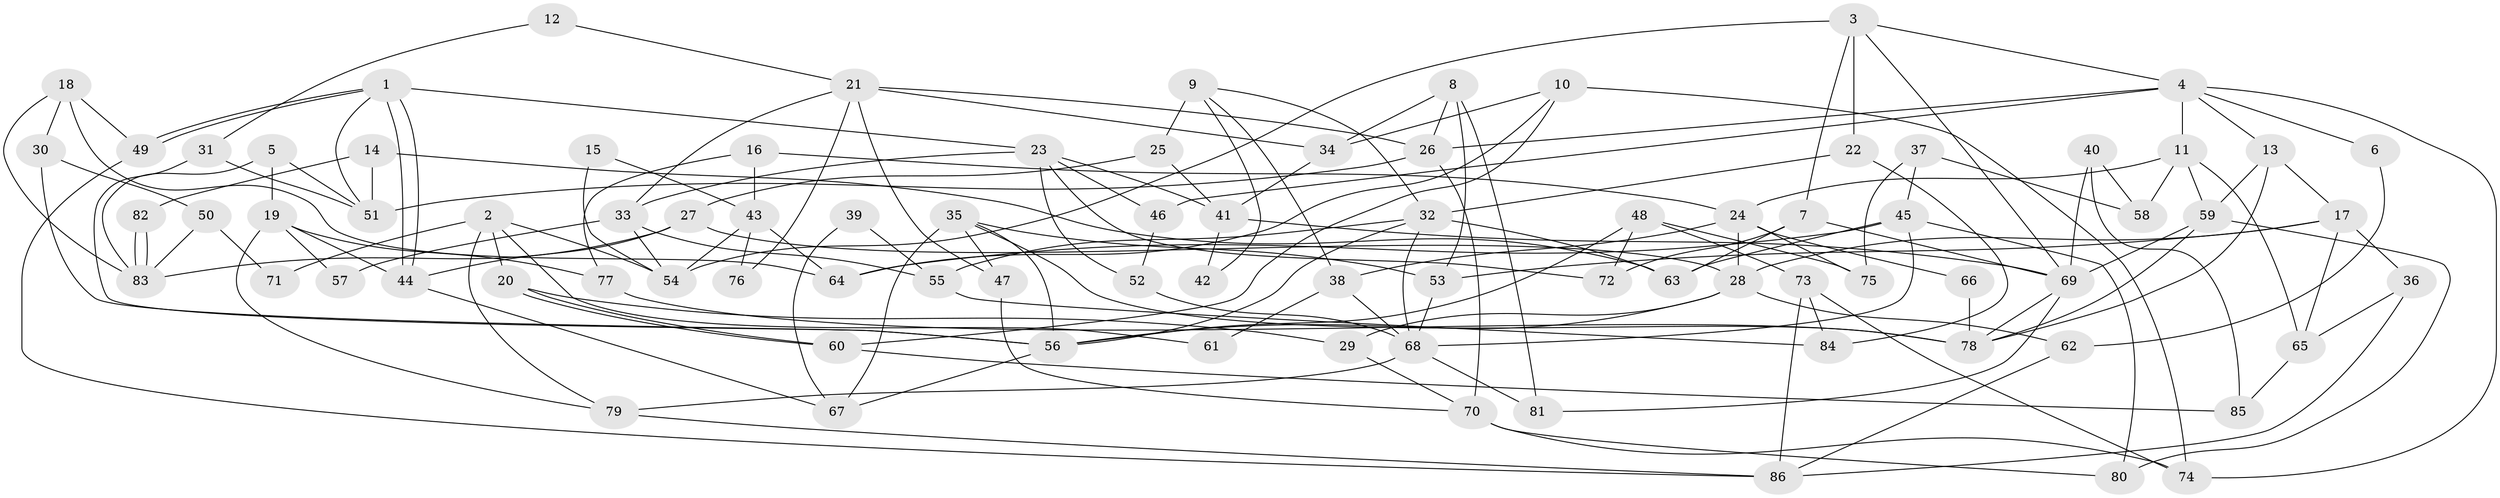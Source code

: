 // Generated by graph-tools (version 1.1) at 2025/26/03/09/25 03:26:10]
// undirected, 86 vertices, 172 edges
graph export_dot {
graph [start="1"]
  node [color=gray90,style=filled];
  1;
  2;
  3;
  4;
  5;
  6;
  7;
  8;
  9;
  10;
  11;
  12;
  13;
  14;
  15;
  16;
  17;
  18;
  19;
  20;
  21;
  22;
  23;
  24;
  25;
  26;
  27;
  28;
  29;
  30;
  31;
  32;
  33;
  34;
  35;
  36;
  37;
  38;
  39;
  40;
  41;
  42;
  43;
  44;
  45;
  46;
  47;
  48;
  49;
  50;
  51;
  52;
  53;
  54;
  55;
  56;
  57;
  58;
  59;
  60;
  61;
  62;
  63;
  64;
  65;
  66;
  67;
  68;
  69;
  70;
  71;
  72;
  73;
  74;
  75;
  76;
  77;
  78;
  79;
  80;
  81;
  82;
  83;
  84;
  85;
  86;
  1 -- 49;
  1 -- 49;
  1 -- 44;
  1 -- 44;
  1 -- 23;
  1 -- 51;
  2 -- 20;
  2 -- 79;
  2 -- 54;
  2 -- 61;
  2 -- 71;
  3 -- 22;
  3 -- 4;
  3 -- 7;
  3 -- 54;
  3 -- 69;
  4 -- 13;
  4 -- 11;
  4 -- 6;
  4 -- 26;
  4 -- 46;
  4 -- 74;
  5 -- 51;
  5 -- 19;
  5 -- 83;
  6 -- 62;
  7 -- 63;
  7 -- 69;
  7 -- 72;
  8 -- 26;
  8 -- 34;
  8 -- 53;
  8 -- 81;
  9 -- 25;
  9 -- 32;
  9 -- 38;
  9 -- 42;
  10 -- 64;
  10 -- 34;
  10 -- 60;
  10 -- 74;
  11 -- 24;
  11 -- 59;
  11 -- 58;
  11 -- 65;
  12 -- 21;
  12 -- 31;
  13 -- 78;
  13 -- 59;
  13 -- 17;
  14 -- 63;
  14 -- 51;
  14 -- 82;
  15 -- 43;
  15 -- 54;
  16 -- 77;
  16 -- 24;
  16 -- 43;
  17 -- 36;
  17 -- 28;
  17 -- 53;
  17 -- 65;
  18 -- 64;
  18 -- 83;
  18 -- 30;
  18 -- 49;
  19 -- 79;
  19 -- 44;
  19 -- 57;
  19 -- 77;
  20 -- 60;
  20 -- 60;
  20 -- 29;
  21 -- 26;
  21 -- 33;
  21 -- 34;
  21 -- 47;
  21 -- 76;
  22 -- 84;
  22 -- 32;
  23 -- 46;
  23 -- 33;
  23 -- 41;
  23 -- 52;
  23 -- 72;
  24 -- 28;
  24 -- 38;
  24 -- 66;
  24 -- 75;
  25 -- 41;
  25 -- 27;
  26 -- 70;
  26 -- 51;
  27 -- 83;
  27 -- 28;
  27 -- 44;
  28 -- 56;
  28 -- 29;
  28 -- 62;
  29 -- 70;
  30 -- 56;
  30 -- 50;
  31 -- 56;
  31 -- 51;
  32 -- 56;
  32 -- 68;
  32 -- 55;
  32 -- 63;
  33 -- 54;
  33 -- 55;
  33 -- 57;
  34 -- 41;
  35 -- 53;
  35 -- 78;
  35 -- 47;
  35 -- 56;
  35 -- 67;
  36 -- 65;
  36 -- 86;
  37 -- 75;
  37 -- 58;
  37 -- 45;
  38 -- 68;
  38 -- 61;
  39 -- 55;
  39 -- 67;
  40 -- 85;
  40 -- 69;
  40 -- 58;
  41 -- 69;
  41 -- 42;
  43 -- 54;
  43 -- 64;
  43 -- 76;
  44 -- 67;
  45 -- 68;
  45 -- 63;
  45 -- 64;
  45 -- 80;
  46 -- 52;
  47 -- 70;
  48 -- 72;
  48 -- 56;
  48 -- 73;
  48 -- 75;
  49 -- 86;
  50 -- 83;
  50 -- 71;
  52 -- 68;
  53 -- 68;
  55 -- 84;
  56 -- 67;
  59 -- 80;
  59 -- 69;
  59 -- 78;
  60 -- 85;
  62 -- 86;
  65 -- 85;
  66 -- 78;
  68 -- 81;
  68 -- 79;
  69 -- 78;
  69 -- 81;
  70 -- 74;
  70 -- 80;
  73 -- 74;
  73 -- 84;
  73 -- 86;
  77 -- 78;
  79 -- 86;
  82 -- 83;
  82 -- 83;
}
